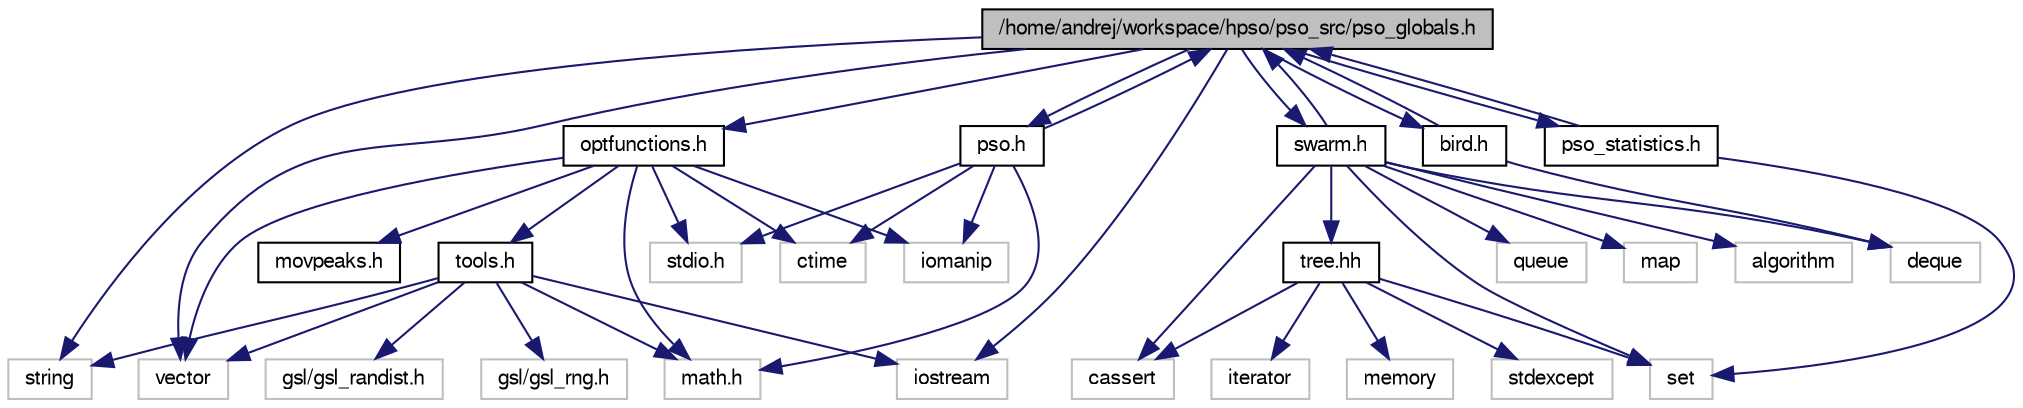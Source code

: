 digraph G
{
  bgcolor="transparent";
  edge [fontname="FreeSans",fontsize=10,labelfontname="FreeSans",labelfontsize=10];
  node [fontname="FreeSans",fontsize=10,shape=record];
  Node1 [label="/home/andrej/workspace/hpso/pso_src/pso_globals.h",height=0.2,width=0.4,color="black", fillcolor="grey75", style="filled" fontcolor="black"];
  Node1 -> Node2 [color="midnightblue",fontsize=10,style="solid"];
  Node2 [label="string",height=0.2,width=0.4,color="grey75"];
  Node1 -> Node3 [color="midnightblue",fontsize=10,style="solid"];
  Node3 [label="vector",height=0.2,width=0.4,color="grey75"];
  Node1 -> Node4 [color="midnightblue",fontsize=10,style="solid"];
  Node4 [label="iostream",height=0.2,width=0.4,color="grey75"];
  Node1 -> Node5 [color="midnightblue",fontsize=10,style="solid"];
  Node5 [label="optfunctions.h",height=0.2,width=0.4,color="black",URL="$optfunctions_8h.html"];
  Node5 -> Node6 [color="midnightblue",fontsize=10,style="solid"];
  Node6 [label="stdio.h",height=0.2,width=0.4,color="grey75"];
  Node5 -> Node7 [color="midnightblue",fontsize=10,style="solid"];
  Node7 [label="math.h",height=0.2,width=0.4,color="grey75"];
  Node5 -> Node8 [color="midnightblue",fontsize=10,style="solid"];
  Node8 [label="ctime",height=0.2,width=0.4,color="grey75"];
  Node5 -> Node9 [color="midnightblue",fontsize=10,style="solid"];
  Node9 [label="iomanip",height=0.2,width=0.4,color="grey75"];
  Node5 -> Node3 [color="midnightblue",fontsize=10,style="solid"];
  Node5 -> Node10 [color="midnightblue",fontsize=10,style="solid"];
  Node10 [label="tools.h",height=0.2,width=0.4,color="black",URL="$tools_8h.html"];
  Node10 -> Node4 [color="midnightblue",fontsize=10,style="solid"];
  Node10 -> Node2 [color="midnightblue",fontsize=10,style="solid"];
  Node10 -> Node3 [color="midnightblue",fontsize=10,style="solid"];
  Node10 -> Node11 [color="midnightblue",fontsize=10,style="solid"];
  Node11 [label="gsl/gsl_rng.h",height=0.2,width=0.4,color="grey75"];
  Node10 -> Node12 [color="midnightblue",fontsize=10,style="solid"];
  Node12 [label="gsl/gsl_randist.h",height=0.2,width=0.4,color="grey75"];
  Node10 -> Node7 [color="midnightblue",fontsize=10,style="solid"];
  Node5 -> Node13 [color="midnightblue",fontsize=10,style="solid"];
  Node13 [label="movpeaks.h",height=0.2,width=0.4,color="black",URL="$movpeaks_8h.html"];
  Node1 -> Node14 [color="midnightblue",fontsize=10,style="solid"];
  Node14 [label="pso.h",height=0.2,width=0.4,color="black",URL="$pso_8h.html"];
  Node14 -> Node6 [color="midnightblue",fontsize=10,style="solid"];
  Node14 -> Node7 [color="midnightblue",fontsize=10,style="solid"];
  Node14 -> Node8 [color="midnightblue",fontsize=10,style="solid"];
  Node14 -> Node9 [color="midnightblue",fontsize=10,style="solid"];
  Node14 -> Node1 [color="midnightblue",fontsize=10,style="solid"];
  Node1 -> Node15 [color="midnightblue",fontsize=10,style="solid"];
  Node15 [label="pso_statistics.h",height=0.2,width=0.4,color="black",URL="$pso__statistics_8h.html"];
  Node15 -> Node16 [color="midnightblue",fontsize=10,style="solid"];
  Node16 [label="set",height=0.2,width=0.4,color="grey75"];
  Node15 -> Node1 [color="midnightblue",fontsize=10,style="solid"];
  Node1 -> Node17 [color="midnightblue",fontsize=10,style="solid"];
  Node17 [label="swarm.h",height=0.2,width=0.4,color="black",URL="$swarm_8h.html"];
  Node17 -> Node18 [color="midnightblue",fontsize=10,style="solid"];
  Node18 [label="tree.hh",height=0.2,width=0.4,color="black",URL="$tree_8hh.html"];
  Node18 -> Node19 [color="midnightblue",fontsize=10,style="solid"];
  Node19 [label="cassert",height=0.2,width=0.4,color="grey75"];
  Node18 -> Node20 [color="midnightblue",fontsize=10,style="solid"];
  Node20 [label="memory",height=0.2,width=0.4,color="grey75"];
  Node18 -> Node21 [color="midnightblue",fontsize=10,style="solid"];
  Node21 [label="stdexcept",height=0.2,width=0.4,color="grey75"];
  Node18 -> Node22 [color="midnightblue",fontsize=10,style="solid"];
  Node22 [label="iterator",height=0.2,width=0.4,color="grey75"];
  Node18 -> Node16 [color="midnightblue",fontsize=10,style="solid"];
  Node17 -> Node23 [color="midnightblue",fontsize=10,style="solid"];
  Node23 [label="deque",height=0.2,width=0.4,color="grey75"];
  Node17 -> Node24 [color="midnightblue",fontsize=10,style="solid"];
  Node24 [label="queue",height=0.2,width=0.4,color="grey75"];
  Node17 -> Node16 [color="midnightblue",fontsize=10,style="solid"];
  Node17 -> Node25 [color="midnightblue",fontsize=10,style="solid"];
  Node25 [label="map",height=0.2,width=0.4,color="grey75"];
  Node17 -> Node26 [color="midnightblue",fontsize=10,style="solid"];
  Node26 [label="algorithm",height=0.2,width=0.4,color="grey75"];
  Node17 -> Node19 [color="midnightblue",fontsize=10,style="solid"];
  Node17 -> Node1 [color="midnightblue",fontsize=10,style="solid"];
  Node1 -> Node27 [color="midnightblue",fontsize=10,style="solid"];
  Node27 [label="bird.h",height=0.2,width=0.4,color="black",URL="$bird_8h.html"];
  Node27 -> Node1 [color="midnightblue",fontsize=10,style="solid"];
  Node27 -> Node23 [color="midnightblue",fontsize=10,style="solid"];
}
